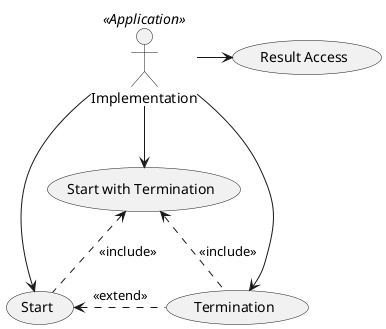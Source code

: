 @startuml

Implementation <<Application>>

(Start) as (Start)
(Start with Termination) as (StartWithTermination)

(StartWithTermination) <. (Termination) : <<include>>
(StartWithTermination) <. (Start) : <<include>>

(Start) <. (Termination) : <<extend>>

Implementation --> (StartWithTermination)
Implementation ---> (Start)
Implementation -> (Termination)
Implementation -> (Result Access)

@enduml